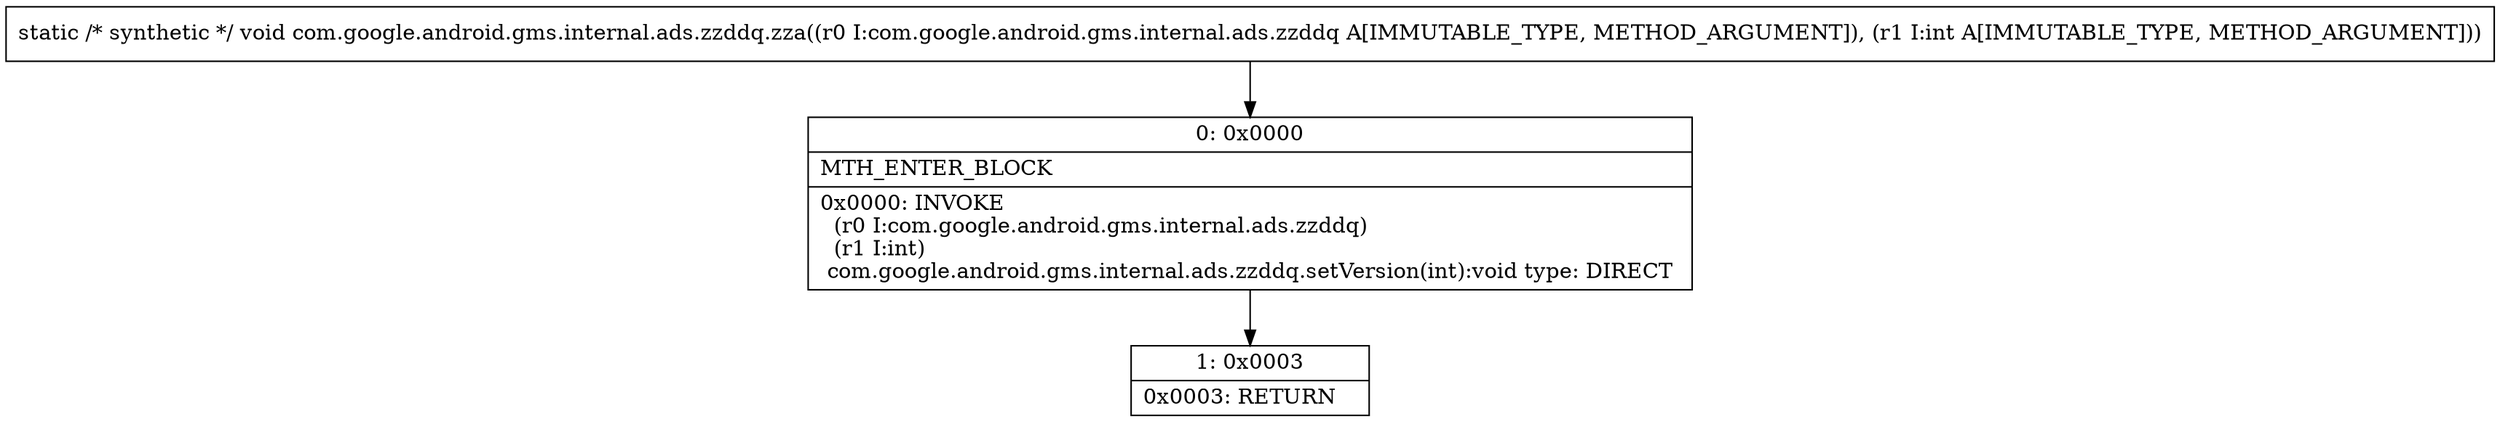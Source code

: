 digraph "CFG forcom.google.android.gms.internal.ads.zzddq.zza(Lcom\/google\/android\/gms\/internal\/ads\/zzddq;I)V" {
Node_0 [shape=record,label="{0\:\ 0x0000|MTH_ENTER_BLOCK\l|0x0000: INVOKE  \l  (r0 I:com.google.android.gms.internal.ads.zzddq)\l  (r1 I:int)\l com.google.android.gms.internal.ads.zzddq.setVersion(int):void type: DIRECT \l}"];
Node_1 [shape=record,label="{1\:\ 0x0003|0x0003: RETURN   \l}"];
MethodNode[shape=record,label="{static \/* synthetic *\/ void com.google.android.gms.internal.ads.zzddq.zza((r0 I:com.google.android.gms.internal.ads.zzddq A[IMMUTABLE_TYPE, METHOD_ARGUMENT]), (r1 I:int A[IMMUTABLE_TYPE, METHOD_ARGUMENT])) }"];
MethodNode -> Node_0;
Node_0 -> Node_1;
}

